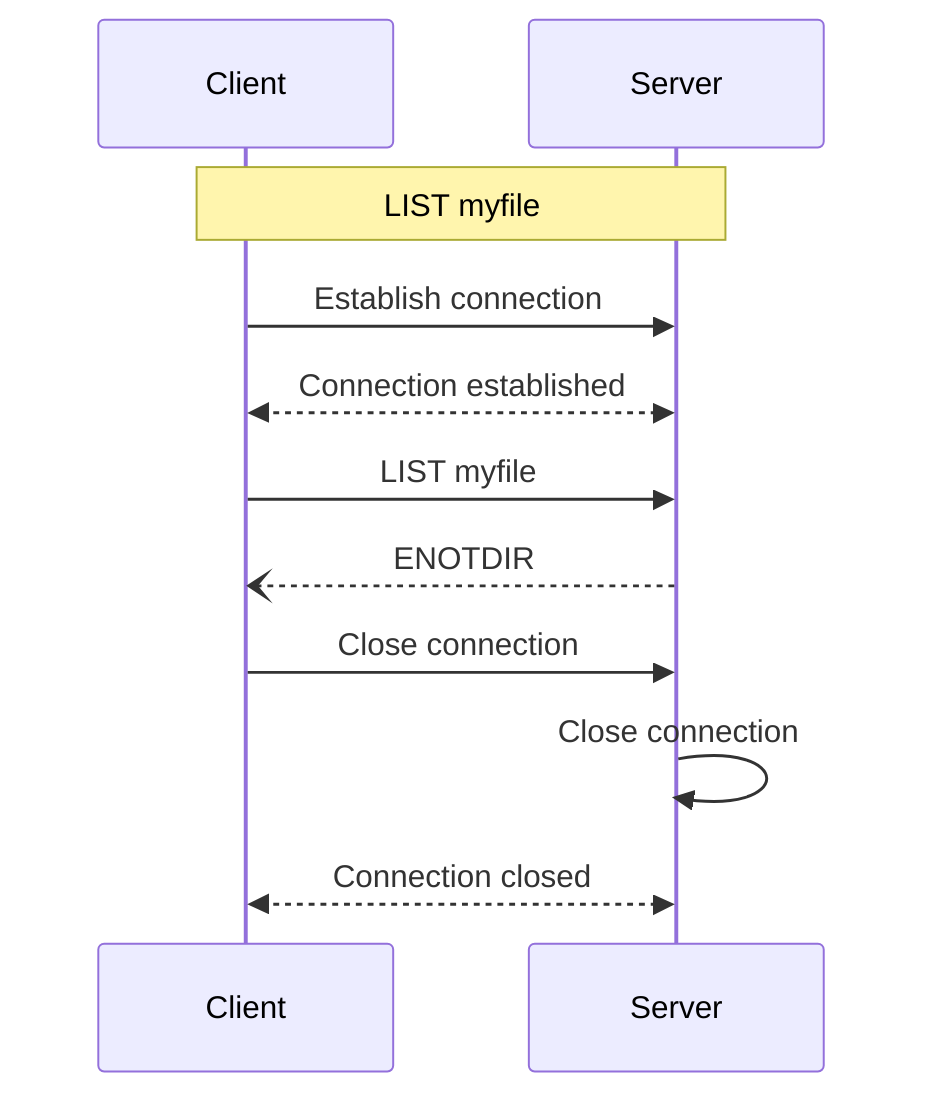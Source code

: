 sequenceDiagram
    participant Client
    participant Server

    %% Initialisation
    Note over Client,Server: LIST myfile
    Client->>Server: Establish connection
    Server<<-->>Client: Connection established
    Client->>Server: LIST myfile
    Server--)Client: ENOTDIR
    Client->>Server: Close connection
    Server->>Server: Close connection
    Server<<-->>Client: Connection closed